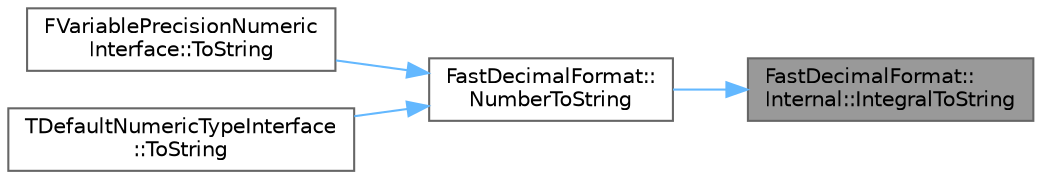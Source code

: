 digraph "FastDecimalFormat::Internal::IntegralToString"
{
 // INTERACTIVE_SVG=YES
 // LATEX_PDF_SIZE
  bgcolor="transparent";
  edge [fontname=Helvetica,fontsize=10,labelfontname=Helvetica,labelfontsize=10];
  node [fontname=Helvetica,fontsize=10,shape=box,height=0.2,width=0.4];
  rankdir="RL";
  Node1 [id="Node000001",label="FastDecimalFormat::\lInternal::IntegralToString",height=0.2,width=0.4,color="gray40", fillcolor="grey60", style="filled", fontcolor="black",tooltip=" "];
  Node1 -> Node2 [id="edge1_Node000001_Node000002",dir="back",color="steelblue1",style="solid",tooltip=" "];
  Node2 [id="Node000002",label="FastDecimalFormat::\lNumberToString",height=0.2,width=0.4,color="grey40", fillcolor="white", style="filled",URL="$da/d6a/namespaceFastDecimalFormat.html#aa98fe6403e4b2efa225c59e0e60c2aff",tooltip=" "];
  Node2 -> Node3 [id="edge2_Node000002_Node000003",dir="back",color="steelblue1",style="solid",tooltip=" "];
  Node3 [id="Node000003",label="FVariablePrecisionNumeric\lInterface::ToString",height=0.2,width=0.4,color="grey40", fillcolor="white", style="filled",URL="$de/dea/structFVariablePrecisionNumericInterface.html#ad5b9e0824c188874b25f0a68bed88327",tooltip="Convert the type to/from a string."];
  Node2 -> Node4 [id="edge3_Node000002_Node000004",dir="back",color="steelblue1",style="solid",tooltip=" "];
  Node4 [id="Node000004",label="TDefaultNumericTypeInterface\l::ToString",height=0.2,width=0.4,color="grey40", fillcolor="white", style="filled",URL="$d3/df1/structTDefaultNumericTypeInterface.html#a1365a49e23b90ea444369f979326824a",tooltip="Convert the type to/from a string."];
}
